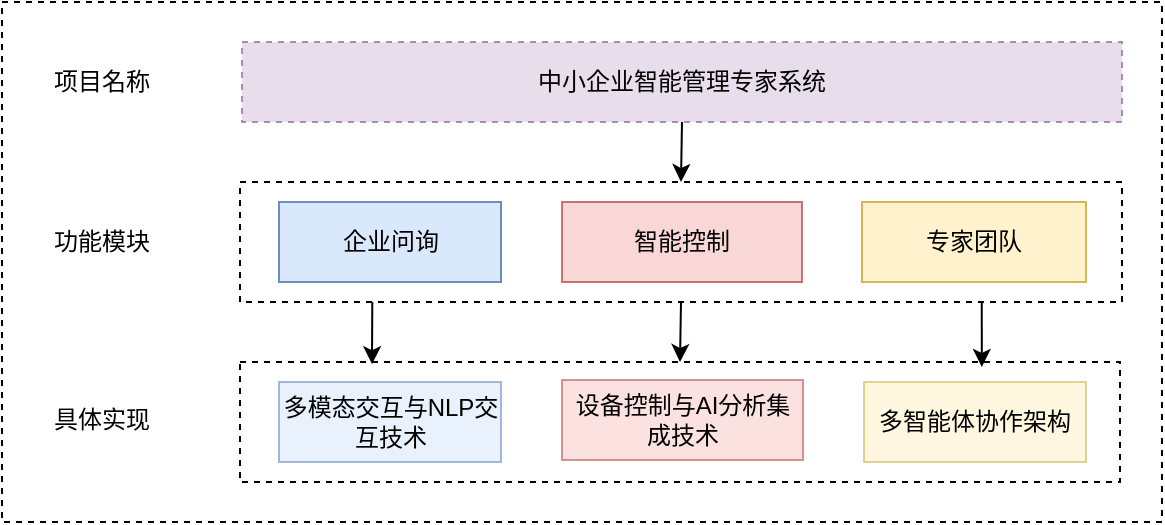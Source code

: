 <mxfile version="27.0.9">
  <diagram name="第 1 页" id="gCL7-VvjR3T29afBcv7j">
    <mxGraphModel dx="748" dy="438" grid="1" gridSize="10" guides="1" tooltips="1" connect="1" arrows="1" fold="1" page="1" pageScale="1" pageWidth="827" pageHeight="1169" math="0" shadow="0">
      <root>
        <mxCell id="0" />
        <mxCell id="1" parent="0" />
        <mxCell id="x6Gx8H9wMD-MSSMYpnBd-21" value="" style="rounded=0;whiteSpace=wrap;html=1;dashed=1;" vertex="1" parent="1">
          <mxGeometry x="130" y="150" width="580" height="260" as="geometry" />
        </mxCell>
        <mxCell id="x6Gx8H9wMD-MSSMYpnBd-9" style="edgeStyle=orthogonalEdgeStyle;rounded=0;orthogonalLoop=1;jettySize=auto;html=1;exitX=0.5;exitY=1;exitDx=0;exitDy=0;entryX=0.5;entryY=0;entryDx=0;entryDy=0;" edge="1" parent="1" source="x6Gx8H9wMD-MSSMYpnBd-1" target="x6Gx8H9wMD-MSSMYpnBd-3">
          <mxGeometry relative="1" as="geometry" />
        </mxCell>
        <mxCell id="x6Gx8H9wMD-MSSMYpnBd-1" value="中小企业智能管理专家系统" style="rounded=0;whiteSpace=wrap;html=1;dashed=1;strokeWidth=1;fillColor=#e1d5e7;strokeColor=#9673a6;opacity=80;" vertex="1" parent="1">
          <mxGeometry x="250" y="170" width="440" height="40" as="geometry" />
        </mxCell>
        <mxCell id="x6Gx8H9wMD-MSSMYpnBd-2" value="项目名称" style="text;html=1;align=center;verticalAlign=middle;whiteSpace=wrap;rounded=0;" vertex="1" parent="1">
          <mxGeometry x="150" y="175" width="60" height="30" as="geometry" />
        </mxCell>
        <mxCell id="x6Gx8H9wMD-MSSMYpnBd-17" style="edgeStyle=orthogonalEdgeStyle;rounded=0;orthogonalLoop=1;jettySize=auto;html=1;exitX=0.5;exitY=1;exitDx=0;exitDy=0;entryX=0.5;entryY=0;entryDx=0;entryDy=0;" edge="1" parent="1" source="x6Gx8H9wMD-MSSMYpnBd-3" target="x6Gx8H9wMD-MSSMYpnBd-10">
          <mxGeometry relative="1" as="geometry" />
        </mxCell>
        <mxCell id="x6Gx8H9wMD-MSSMYpnBd-3" value="" style="rounded=0;whiteSpace=wrap;html=1;dashed=1;" vertex="1" parent="1">
          <mxGeometry x="249" y="240" width="441" height="60" as="geometry" />
        </mxCell>
        <mxCell id="x6Gx8H9wMD-MSSMYpnBd-4" value="企业问询" style="rounded=0;whiteSpace=wrap;html=1;fillColor=#dae8fc;strokeColor=#6c8ebf;" vertex="1" parent="1">
          <mxGeometry x="268.5" y="250" width="111" height="40" as="geometry" />
        </mxCell>
        <mxCell id="x6Gx8H9wMD-MSSMYpnBd-5" value="智能控制" style="rounded=0;whiteSpace=wrap;html=1;fillColor=#f8cecc;strokeColor=#b85450;opacity=80;" vertex="1" parent="1">
          <mxGeometry x="410" y="250" width="120" height="40" as="geometry" />
        </mxCell>
        <mxCell id="x6Gx8H9wMD-MSSMYpnBd-6" value="专家团队" style="rounded=0;whiteSpace=wrap;html=1;fillColor=#fff2cc;strokeColor=#d6b656;" vertex="1" parent="1">
          <mxGeometry x="560" y="250" width="112" height="40" as="geometry" />
        </mxCell>
        <mxCell id="x6Gx8H9wMD-MSSMYpnBd-7" value="功能模块" style="text;html=1;align=center;verticalAlign=middle;whiteSpace=wrap;rounded=0;" vertex="1" parent="1">
          <mxGeometry x="150" y="255" width="60" height="30" as="geometry" />
        </mxCell>
        <mxCell id="x6Gx8H9wMD-MSSMYpnBd-10" value="" style="rounded=0;whiteSpace=wrap;html=1;dashed=1;" vertex="1" parent="1">
          <mxGeometry x="249" y="330" width="440" height="60" as="geometry" />
        </mxCell>
        <mxCell id="x6Gx8H9wMD-MSSMYpnBd-11" value="具体实现" style="text;html=1;align=center;verticalAlign=middle;whiteSpace=wrap;rounded=0;" vertex="1" parent="1">
          <mxGeometry x="150" y="344" width="60" height="30" as="geometry" />
        </mxCell>
        <mxCell id="x6Gx8H9wMD-MSSMYpnBd-13" value="多模态交互与NLP交互技术" style="rounded=0;whiteSpace=wrap;html=1;fillColor=#dae8fc;strokeColor=#6c8ebf;opacity=60;" vertex="1" parent="1">
          <mxGeometry x="268.5" y="340" width="111" height="40" as="geometry" />
        </mxCell>
        <mxCell id="x6Gx8H9wMD-MSSMYpnBd-14" value="设备控制与AI分析集成技术&lt;span style=&quot;color: rgba(0, 0, 0, 0); font-family: monospace; font-size: 0px; text-align: start; text-wrap-mode: nowrap;&quot;&gt;%3CmxGraphModel%3E%3Croot%3E%3CmxCell%20id%3D%220%22%2F%3E%3CmxCell%20id%3D%221%22%20parent%3D%220%22%2F%3E%3CmxCell%20id%3D%222%22%20value%3D%22%E4%BC%81%E4%B8%9A%E9%97%AE%E8%AF%A2%22%20style%3D%22rounded%3D0%3BwhiteSpace%3Dwrap%3Bhtml%3D1%3B%22%20vertex%3D%221%22%20parent%3D%221%22%3E%3CmxGeometry%20x%3D%22259%22%20y%3D%22250%22%20width%3D%22111%22%20height%3D%2240%22%20as%3D%22geometry%22%2F%3E%3C%2FmxCell%3E%3C%2Froot%3E%3C%2FmxGraphModel%3E&lt;/span&gt;" style="rounded=0;whiteSpace=wrap;html=1;fillColor=#f8cecc;strokeColor=#b85450;opacity=60;" vertex="1" parent="1">
          <mxGeometry x="410" y="339" width="120.5" height="40" as="geometry" />
        </mxCell>
        <mxCell id="x6Gx8H9wMD-MSSMYpnBd-15" value="多智能体协作架构" style="rounded=0;whiteSpace=wrap;html=1;fillColor=#fff2cc;strokeColor=#d6b656;opacity=60;" vertex="1" parent="1">
          <mxGeometry x="561" y="340" width="111" height="40" as="geometry" />
        </mxCell>
        <mxCell id="x6Gx8H9wMD-MSSMYpnBd-16" value="" style="endArrow=classic;html=1;rounded=0;exitX=0.15;exitY=0.999;exitDx=0;exitDy=0;exitPerimeter=0;entryX=0.15;entryY=0.018;entryDx=0;entryDy=0;entryPerimeter=0;" edge="1" parent="1" source="x6Gx8H9wMD-MSSMYpnBd-3" target="x6Gx8H9wMD-MSSMYpnBd-10">
          <mxGeometry width="50" height="50" relative="1" as="geometry">
            <mxPoint x="360" y="400" as="sourcePoint" />
            <mxPoint x="316" y="330" as="targetPoint" />
          </mxGeometry>
        </mxCell>
        <mxCell id="x6Gx8H9wMD-MSSMYpnBd-19" value="" style="endArrow=classic;html=1;rounded=0;exitX=0.841;exitY=1;exitDx=0;exitDy=0;exitPerimeter=0;entryX=0.843;entryY=0.041;entryDx=0;entryDy=0;entryPerimeter=0;" edge="1" parent="1" source="x6Gx8H9wMD-MSSMYpnBd-3" target="x6Gx8H9wMD-MSSMYpnBd-10">
          <mxGeometry width="50" height="50" relative="1" as="geometry">
            <mxPoint x="360" y="400" as="sourcePoint" />
            <mxPoint x="410" y="350" as="targetPoint" />
          </mxGeometry>
        </mxCell>
      </root>
    </mxGraphModel>
  </diagram>
</mxfile>
